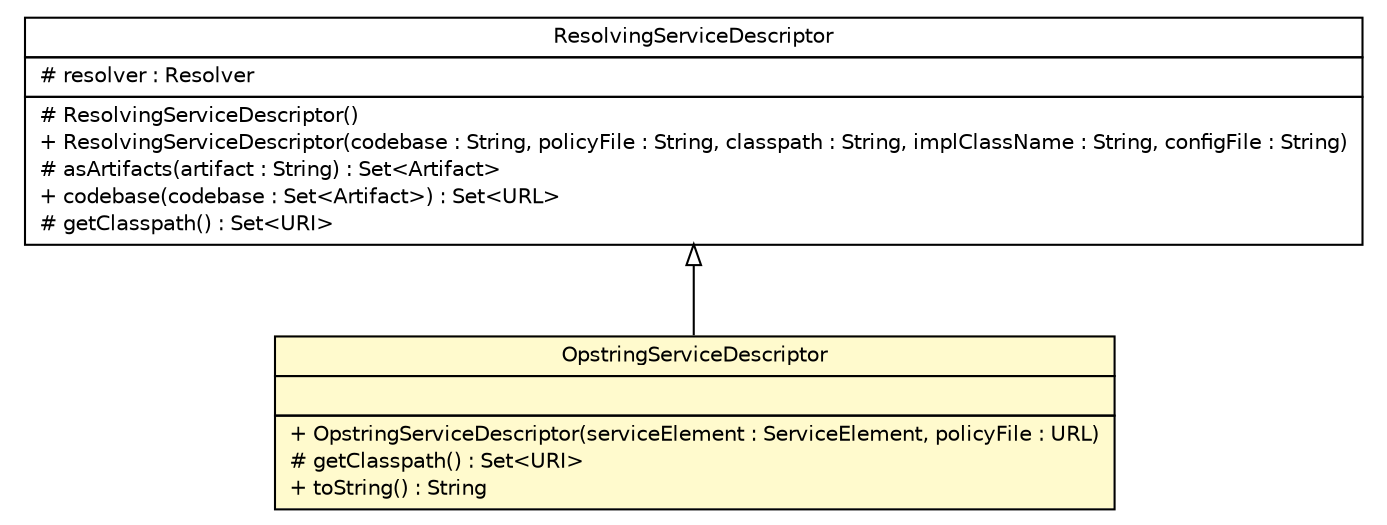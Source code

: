 #!/usr/local/bin/dot
#
# Class diagram 
# Generated by UMLGraph version R5_6 (http://www.umlgraph.org/)
#

digraph G {
	edge [fontname="Helvetica",fontsize=10,labelfontname="Helvetica",labelfontsize=10];
	node [fontname="Helvetica",fontsize=10,shape=plaintext];
	nodesep=0.25;
	ranksep=0.5;
	// sorcer.boot.OpstringServiceDescriptor
	c327476 [label=<<table title="sorcer.boot.OpstringServiceDescriptor" border="0" cellborder="1" cellspacing="0" cellpadding="2" port="p" bgcolor="lemonChiffon" href="./OpstringServiceDescriptor.html">
		<tr><td><table border="0" cellspacing="0" cellpadding="1">
<tr><td align="center" balign="center"> OpstringServiceDescriptor </td></tr>
		</table></td></tr>
		<tr><td><table border="0" cellspacing="0" cellpadding="1">
<tr><td align="left" balign="left">  </td></tr>
		</table></td></tr>
		<tr><td><table border="0" cellspacing="0" cellpadding="1">
<tr><td align="left" balign="left"> + OpstringServiceDescriptor(serviceElement : ServiceElement, policyFile : URL) </td></tr>
<tr><td align="left" balign="left"> # getClasspath() : Set&lt;URI&gt; </td></tr>
<tr><td align="left" balign="left"> + toString() : String </td></tr>
		</table></td></tr>
		</table>>, URL="./OpstringServiceDescriptor.html", fontname="Helvetica", fontcolor="black", fontsize=10.0];
	// sorcer.boot.ResolvingServiceDescriptor
	c327479 [label=<<table title="sorcer.boot.ResolvingServiceDescriptor" border="0" cellborder="1" cellspacing="0" cellpadding="2" port="p" href="./ResolvingServiceDescriptor.html">
		<tr><td><table border="0" cellspacing="0" cellpadding="1">
<tr><td align="center" balign="center"> ResolvingServiceDescriptor </td></tr>
		</table></td></tr>
		<tr><td><table border="0" cellspacing="0" cellpadding="1">
<tr><td align="left" balign="left"> # resolver : Resolver </td></tr>
		</table></td></tr>
		<tr><td><table border="0" cellspacing="0" cellpadding="1">
<tr><td align="left" balign="left"> # ResolvingServiceDescriptor() </td></tr>
<tr><td align="left" balign="left"> + ResolvingServiceDescriptor(codebase : String, policyFile : String, classpath : String, implClassName : String, configFile : String) </td></tr>
<tr><td align="left" balign="left"> # asArtifacts(artifact : String) : Set&lt;Artifact&gt; </td></tr>
<tr><td align="left" balign="left"> + codebase(codebase : Set&lt;Artifact&gt;) : Set&lt;URL&gt; </td></tr>
<tr><td align="left" balign="left"> # getClasspath() : Set&lt;URI&gt; </td></tr>
		</table></td></tr>
		</table>>, URL="./ResolvingServiceDescriptor.html", fontname="Helvetica", fontcolor="black", fontsize=10.0];
	//sorcer.boot.OpstringServiceDescriptor extends sorcer.boot.ResolvingServiceDescriptor
	c327479:p -> c327476:p [dir=back,arrowtail=empty];
}

